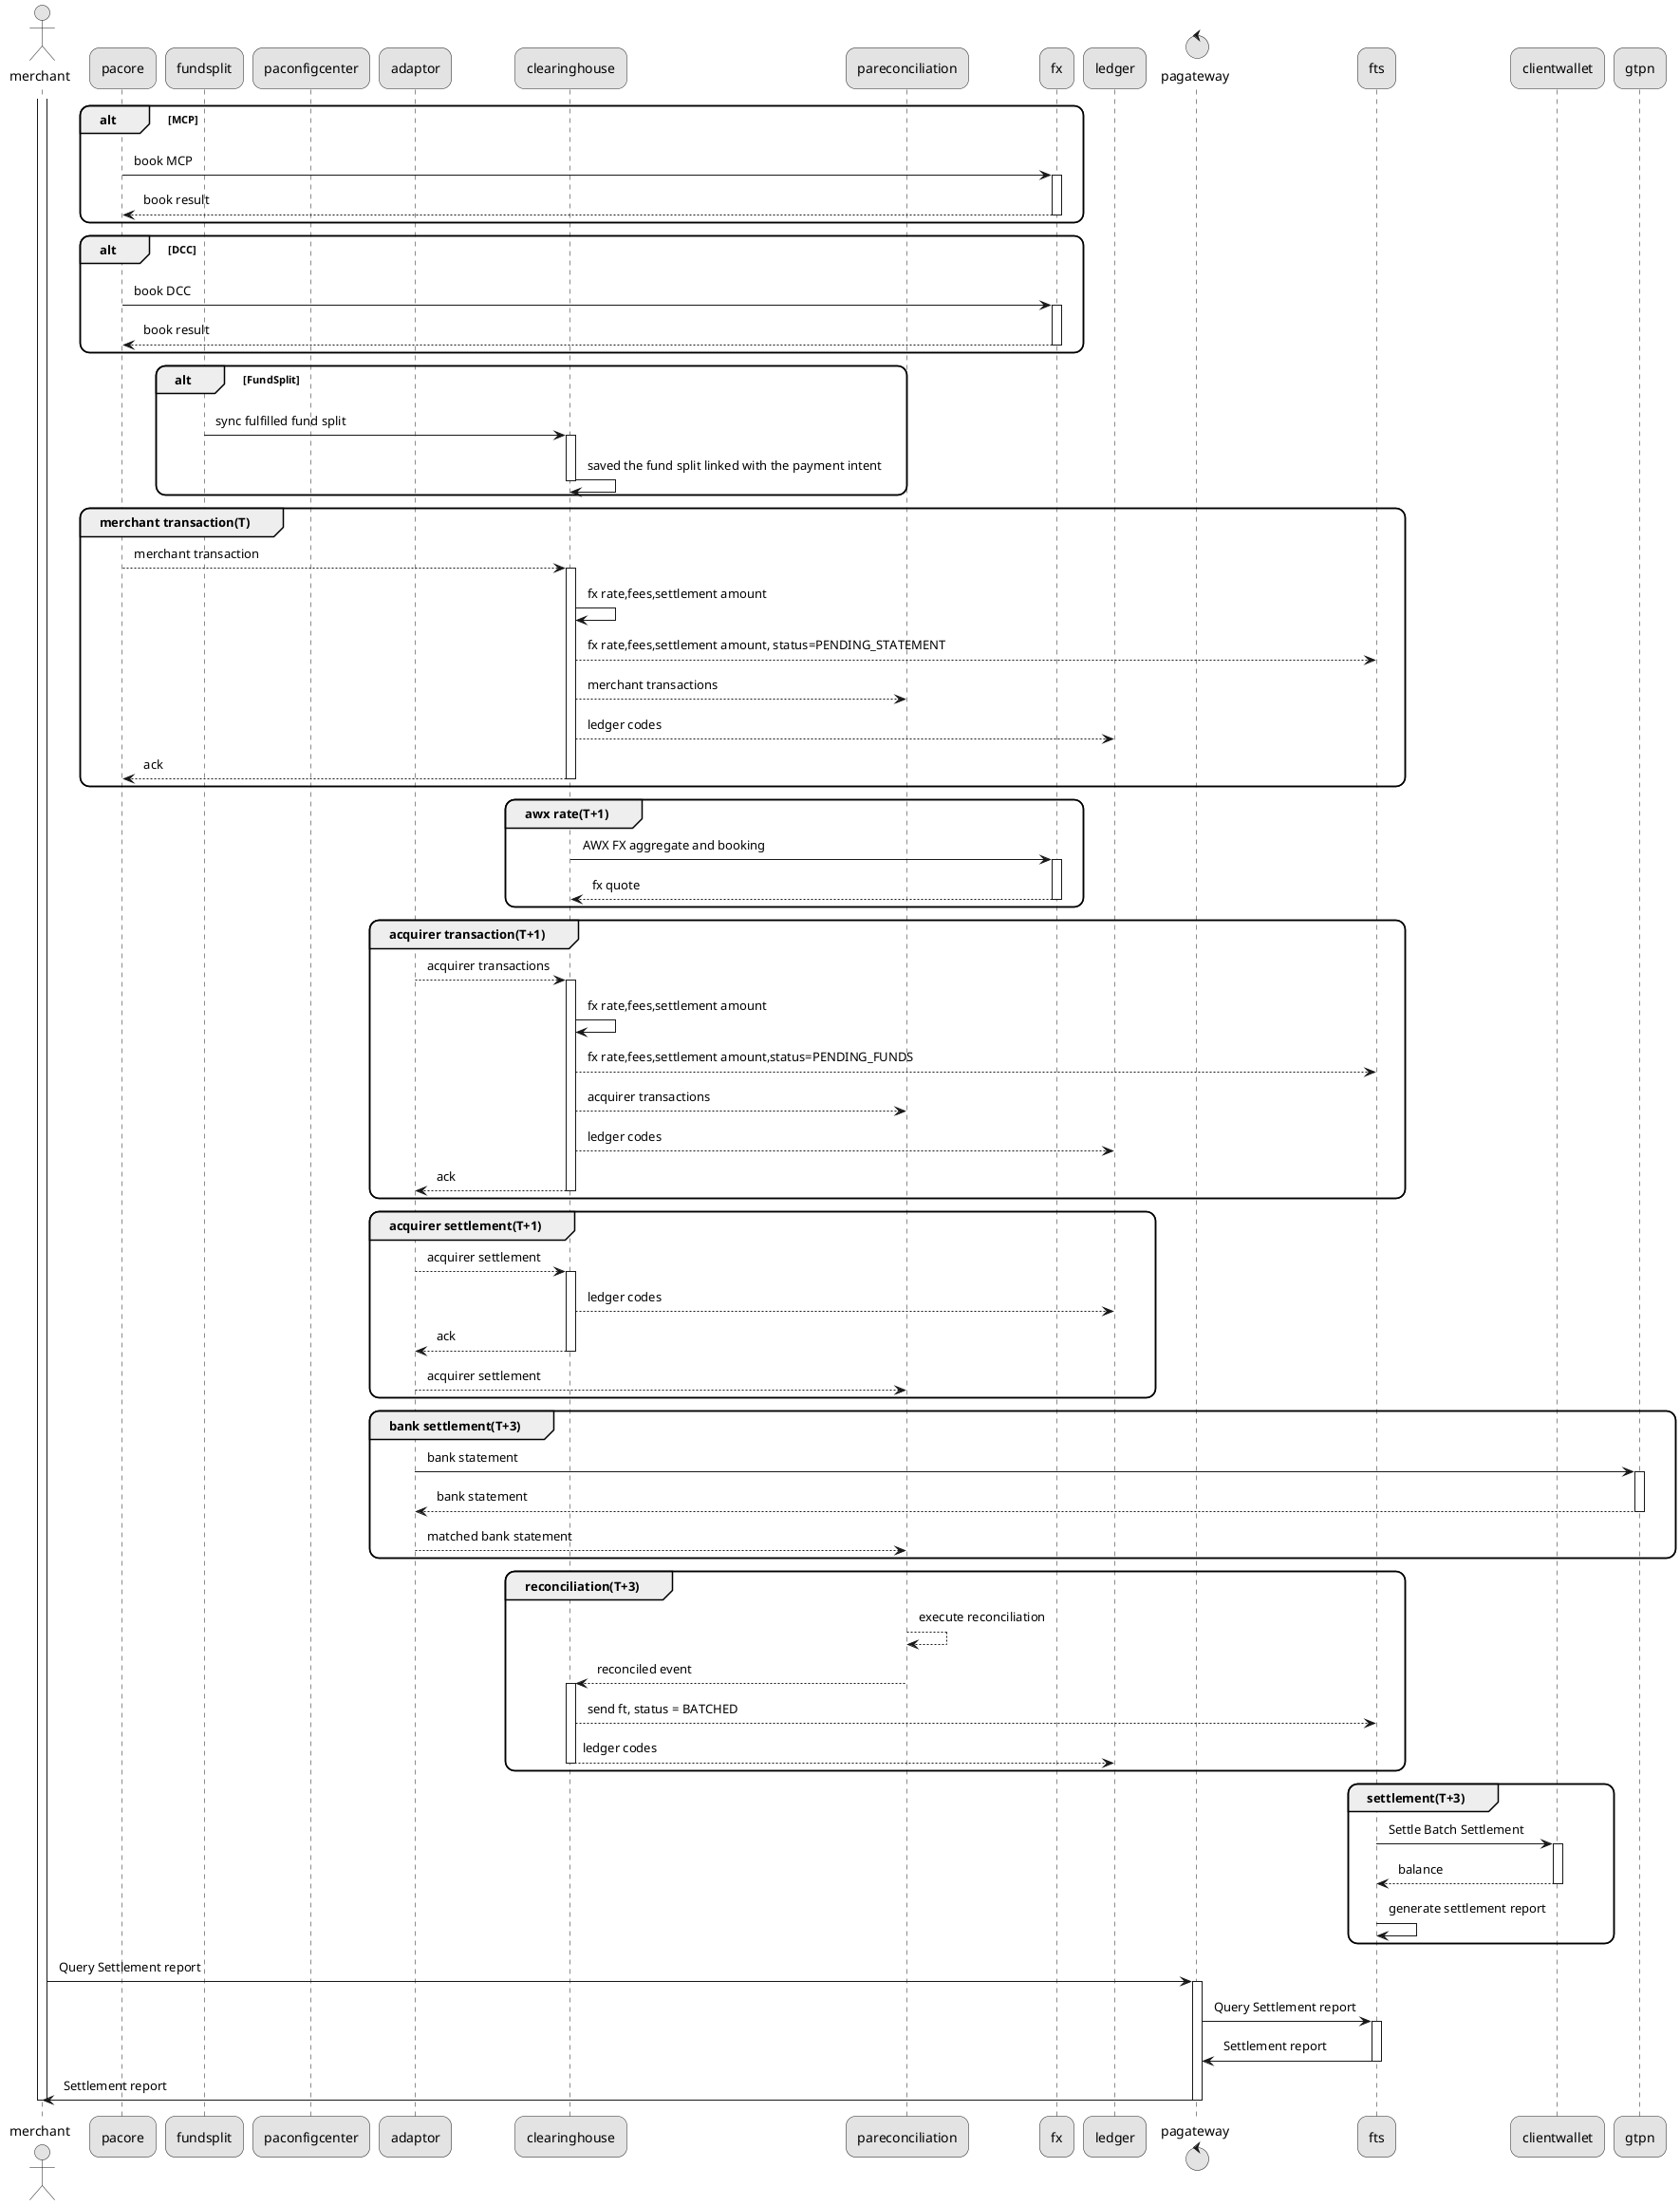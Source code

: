 @startuml

skinparam padding 5
skinparam roundcorner 20

skinparam monochrome true

autoactivate on

actor "merchant" as User
participant "pacore" as pacore
participant "fundsplit" as pafundsplit
participant "paconfigcenter" as paconfigcenter
participant "adaptor" as adaptor

participant "clearinghouse" as clearinghouse
participant "pareconciliation" as pareconciliation
participant "fx" as FxService
participant "ledger" as ledger
control "pagateway" as pagateway
participant "fts" as FTS
participant "clientwallet" as ClientWallet

alt MCP
pacore -> FxService: book MCP
return book result
end  

alt DCC
pacore -> FxService: book DCC 
return book result
end  

alt FundSplit
pafundsplit -> clearinghouse++: sync fulfilled fund split 
clearinghouse -> clearinghouse--: saved the fund split linked with the payment intent
end  

autoactivate off

group merchant transaction(T)
pacore --> clearinghouse++: merchant transaction
clearinghouse -> clearinghouse: fx rate,fees,settlement amount
clearinghouse --> FTS: fx rate,fees,settlement amount, status=PENDING_STATEMENT
clearinghouse --> pareconciliation: merchant transactions
clearinghouse --> ledger: ledger codes
return ack
end merchant transaction

group awx rate(T+1)
clearinghouse -> FxService++: AWX FX aggregate and booking
return fx quote
end awx rate(T+1)

group acquirer transaction(T+1)
adaptor --> clearinghouse++: acquirer transactions
clearinghouse -> clearinghouse: fx rate,fees,settlement amount
clearinghouse --> FTS: fx rate,fees,settlement amount,status=PENDING_FUNDS
clearinghouse --> pareconciliation: acquirer transactions
clearinghouse --> ledger: ledger codes
return ack
end acquirer transaction

group acquirer settlement(T+1)
adaptor --> clearinghouse++: acquirer settlement 
clearinghouse --> ledger: ledger codes
return ack
adaptor --> pareconciliation: acquirer settlement 
end acquirer settlement

group bank settlement(T+3)
adaptor -> gtpn ++: bank statement
return bank statement
adaptor --> pareconciliation: matched bank statement
end bank settlement

group reconciliation(T+3)
pareconciliation --> pareconciliation: execute reconciliation
pareconciliation --> clearinghouse++ : reconciled event
clearinghouse --> FTS: send ft, status = BATCHED
clearinghouse --> ledger--: ledger codes
end reconciliation

group settlement(T+3)
FTS -> ClientWallet++: Settle Batch Settlement
return balance
FTS -> FTS: generate settlement report
end Settlement


activate User
User -> pagateway++: Query Settlement report
pagateway -> FTS++: Query Settlement report
pagateway <- FTS--: Settlement report
User <- pagateway--: Settlement report
deactivate User 

@enduml